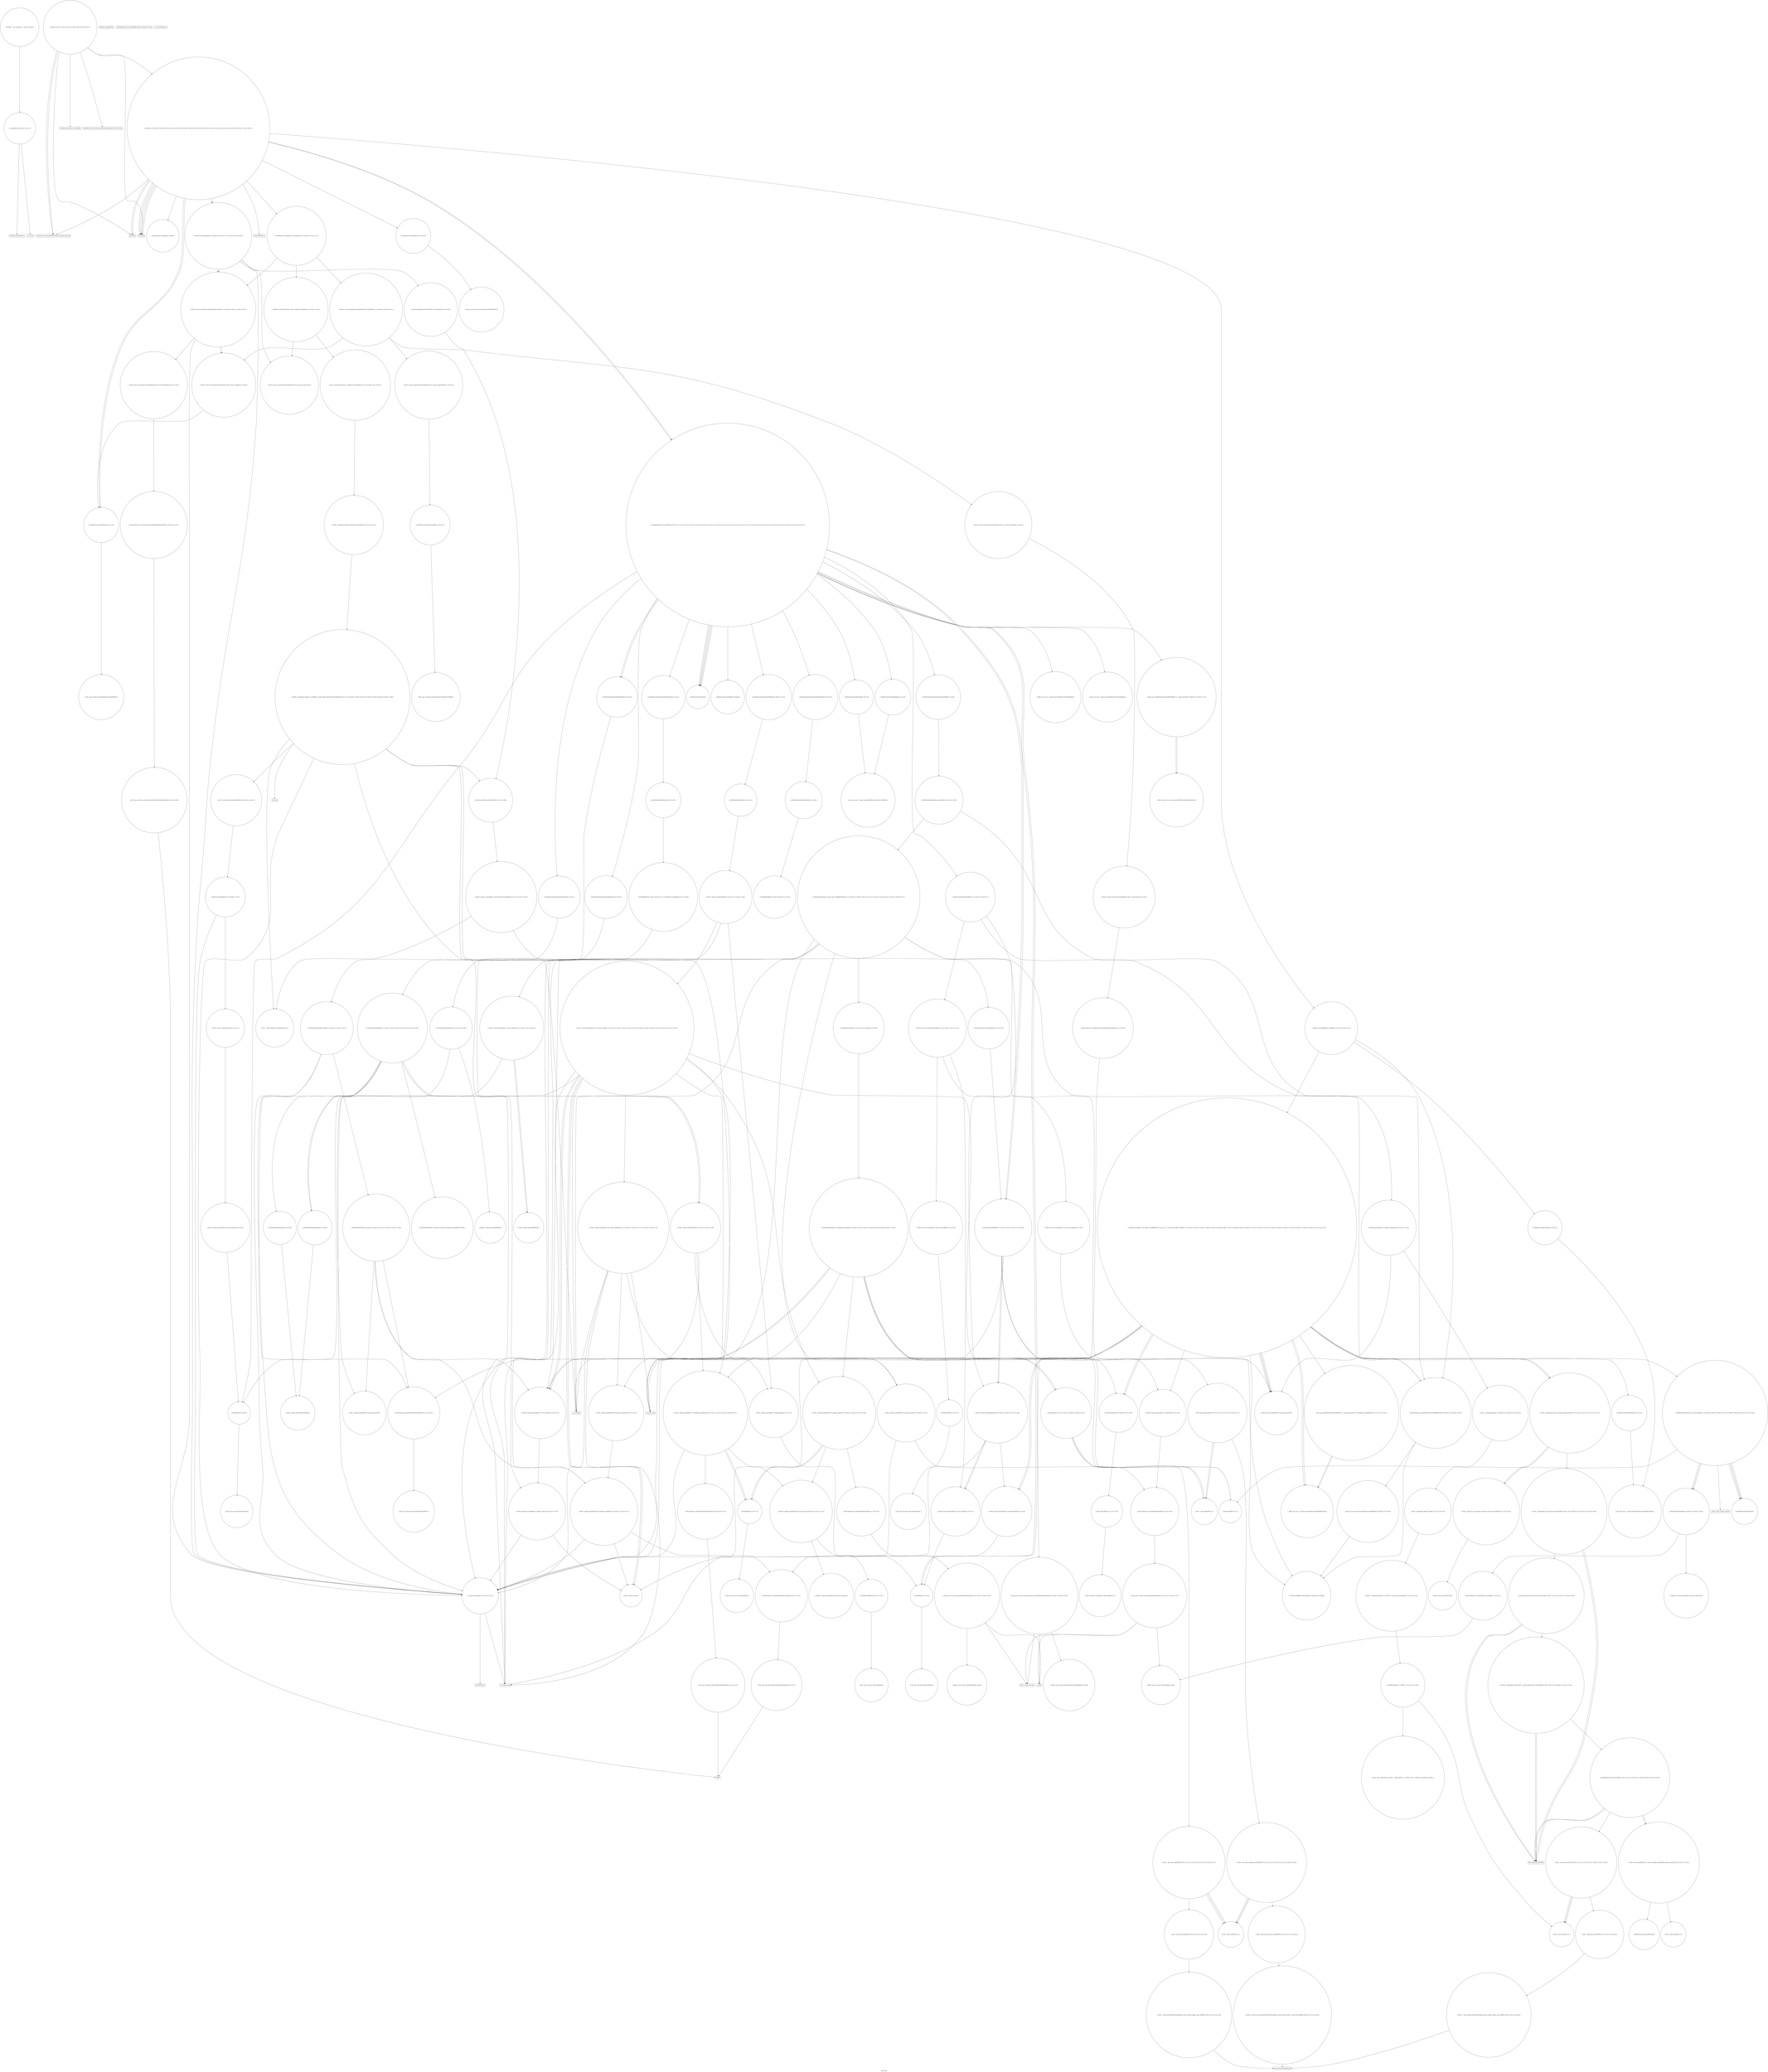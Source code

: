 digraph "Call Graph" {
	label="Call Graph";

	Node0x55e1b6c169b0 [shape=record,shape=circle,label="{__cxx_global_var_init|{<s0>1|<s1>2}}"];
	Node0x55e1b6c169b0:s0 -> Node0x55e1b6c16a30[color=black];
	Node0x55e1b6c169b0:s1 -> Node0x55e1b6c16b30[color=black];
	Node0x55e1b6c1e3f0 [shape=record,shape=circle,label="{_ZNKSt12_Vector_baseIiSaIiEE19_M_get_Tp_allocatorEv}"];
	Node0x55e1b6c18230 [shape=record,shape=circle,label="{_ZNSt11_Deque_baseIiSaIiEE17_M_initialize_mapEm|{<s0>153|<s1>154|<s2>155|<s3>156|<s4>157|<s5>158|<s6>159|<s7>160|<s8>161|<s9>162|<s10>163|<s11>164}}"];
	Node0x55e1b6c18230:s0 -> Node0x55e1b6c194d0[color=black];
	Node0x55e1b6c18230:s1 -> Node0x55e1b6c18330[color=black];
	Node0x55e1b6c18230:s2 -> Node0x55e1b6c183b0[color=black];
	Node0x55e1b6c18230:s3 -> Node0x55e1b6c18430[color=black];
	Node0x55e1b6c18230:s4 -> Node0x55e1b6c180b0[color=black];
	Node0x55e1b6c18230:s5 -> Node0x55e1b6c192d0[color=black];
	Node0x55e1b6c18230:s6 -> Node0x55e1b6c184b0[color=black];
	Node0x55e1b6c18230:s7 -> Node0x55e1b6c18530[color=black];
	Node0x55e1b6c18230:s8 -> Node0x55e1b6c185b0[color=black];
	Node0x55e1b6c18230:s9 -> Node0x55e1b6c185b0[color=black];
	Node0x55e1b6c18230:s10 -> Node0x55e1b6c194d0[color=black];
	Node0x55e1b6c18230:s11 -> Node0x55e1b6c18030[color=black];
	Node0x55e1b6c170b0 [shape=record,shape=circle,label="{_ZN9__gnu_cxxneIPKiSt6vectorIiSaIiEEEEbRKNS_17__normal_iteratorIT_T0_EESB_|{<s0>36|<s1>37}}"];
	Node0x55e1b6c170b0:s0 -> Node0x55e1b6c1a850[color=black];
	Node0x55e1b6c170b0:s1 -> Node0x55e1b6c1a850[color=black];
	Node0x55e1b6c1aad0 [shape=record,shape=circle,label="{_ZNSt13move_iteratorIPiEC2ES0_}"];
	Node0x55e1b6c18930 [shape=record,shape=circle,label="{_ZNSt16allocator_traitsISaIiEE9constructIiJRKiEEEvRS0_PT_DpOT0_|{<s0>186|<s1>187}}"];
	Node0x55e1b6c18930:s0 -> Node0x55e1b6c18ab0[color=black];
	Node0x55e1b6c18930:s1 -> Node0x55e1b6c18a30[color=black];
	Node0x55e1b6c177b0 [shape=record,shape=circle,label="{_ZNSaISt6vectorIiSaIiEEED2Ev|{<s0>72}}"];
	Node0x55e1b6c177b0:s0 -> Node0x55e1b6c1cf70[color=black];
	Node0x55e1b6c19030 [shape=record,shape=circle,label="{_ZSt23__copy_move_backward_a2ILb0EPPiS1_ET1_T0_S3_S2_|{<s0>220|<s1>221|<s2>222|<s3>223}}"];
	Node0x55e1b6c19030:s0 -> Node0x55e1b6c18eb0[color=black];
	Node0x55e1b6c19030:s1 -> Node0x55e1b6c18eb0[color=black];
	Node0x55e1b6c19030:s2 -> Node0x55e1b6c18eb0[color=black];
	Node0x55e1b6c19030:s3 -> Node0x55e1b6c190b0[color=black];
	Node0x55e1b6c17eb0 [shape=record,shape=circle,label="{_ZNSt5dequeIiSaIiEE3endEv|{<s0>96}}"];
	Node0x55e1b6c17eb0:s0 -> Node0x55e1b6c191d0[color=black];
	Node0x55e1b6c1cf70 [shape=record,shape=circle,label="{_ZN9__gnu_cxx13new_allocatorISt6vectorIiSaIiEEED2Ev}"];
	Node0x55e1b6c195d0 [shape=record,shape=Mrecord,label="{_ZdlPv}"];
	Node0x55e1b6c1d670 [shape=record,shape=circle,label="{_ZNSt12_Vector_baseISt6vectorIiSaIiEESaIS2_EE19_M_get_Tp_allocatorEv}"];
	Node0x55e1b6c19cd0 [shape=record,shape=circle,label="{_ZNSt12_Vector_baseIiSaIiEE12_Vector_implC2ERKS0_|{<s0>129}}"];
	Node0x55e1b6c19cd0:s0 -> Node0x55e1b6c19e50[color=black];
	Node0x55e1b6c1dd70 [shape=record,shape=circle,label="{_ZN9__gnu_cxx13new_allocatorISt6vectorIiSaIiEEE10deallocateEPS3_m|{<s0>278}}"];
	Node0x55e1b6c1dd70:s0 -> Node0x55e1b6c195d0[color=black];
	Node0x55e1b6c1a3d0 [shape=record,shape=circle,label="{_ZNSt27__uninitialized_default_n_1ILb1EE18__uninit_default_nIPimEET_S3_T0_|{<s0>140}}"];
	Node0x55e1b6c1a3d0:s0 -> Node0x55e1b6c1a450[color=black];
	Node0x55e1b6c16a30 [shape=record,shape=Mrecord,label="{_ZNSt8ios_base4InitC1Ev}"];
	Node0x55e1b6c1e470 [shape=record,shape=circle,label="{_ZN9__gnu_cxx17__normal_iteratorIPiSt6vectorIiSaIiEEEC2ERKS1_}"];
	Node0x55e1b6c182b0 [shape=record,shape=circle,label="{_ZNSt15_Deque_iteratorIiRiPiEC2Ev}"];
	Node0x55e1b6c17130 [shape=record,shape=circle,label="{_ZNK9__gnu_cxx17__normal_iteratorIPKiSt6vectorIiSaIiEEEdeEv}"];
	Node0x55e1b6c1ab50 [shape=record,shape=circle,label="{_GLOBAL__sub_I_jsannemo_1_1.cpp|{<s0>345}}"];
	Node0x55e1b6c1ab50:s0 -> Node0x55e1b6c169b0[color=black];
	Node0x55e1b6c189b0 [shape=record,shape=circle,label="{_ZNSt5dequeIiSaIiEE16_M_push_back_auxIJRKiEEEvDpOT_|{<s0>188|<s1>189|<s2>190|<s3>191|<s4>192|<s5>193|<s6>194|<s7>195|<s8>196|<s9>197}}"];
	Node0x55e1b6c189b0:s0 -> Node0x55e1b6c18b30[color=black];
	Node0x55e1b6c189b0:s1 -> Node0x55e1b6c187b0[color=black];
	Node0x55e1b6c189b0:s2 -> Node0x55e1b6c18ab0[color=black];
	Node0x55e1b6c189b0:s3 -> Node0x55e1b6c18930[color=black];
	Node0x55e1b6c189b0:s4 -> Node0x55e1b6c185b0[color=black];
	Node0x55e1b6c189b0:s5 -> Node0x55e1b6c180b0[color=black];
	Node0x55e1b6c189b0:s6 -> Node0x55e1b6c193d0[color=black];
	Node0x55e1b6c189b0:s7 -> Node0x55e1b6c184b0[color=black];
	Node0x55e1b6c189b0:s8 -> Node0x55e1b6c18530[color=black];
	Node0x55e1b6c189b0:s9 -> Node0x55e1b6c18030[color=black];
	Node0x55e1b6c17830 [shape=record,shape=circle,label="{_ZNSt6vectorIS_IiSaIiEESaIS1_EEixEm}"];
	Node0x55e1b6c190b0 [shape=record,shape=circle,label="{_ZSt22__copy_move_backward_aILb0EPPiS1_ET1_T0_S3_S2_|{<s0>224}}"];
	Node0x55e1b6c190b0:s0 -> Node0x55e1b6c19130[color=black];
	Node0x55e1b6c17f30 [shape=record,shape=circle,label="{_ZNSt11_Deque_baseIiSaIiEE19_M_get_Tp_allocatorEv}"];
	Node0x55e1b6c1cff0 [shape=record,shape=circle,label="{_ZNSt12_Vector_baseISt6vectorIiSaIiEESaIS2_EEC2EmRKS3_|{<s0>239|<s1>240|<s2>241}}"];
	Node0x55e1b6c1cff0:s0 -> Node0x55e1b6c1d170[color=black];
	Node0x55e1b6c1cff0:s1 -> Node0x55e1b6c1d1f0[color=black];
	Node0x55e1b6c1cff0:s2 -> Node0x55e1b6c1d270[color=black];
	Node0x55e1b6c19650 [shape=record,shape=circle,label="{_ZNKSt11_Deque_baseIiSaIiEE20_M_get_map_allocatorEv|{<s0>114|<s1>115}}"];
	Node0x55e1b6c19650:s0 -> Node0x55e1b6c197d0[color=black];
	Node0x55e1b6c19650:s1 -> Node0x55e1b6c19850[color=black];
	Node0x55e1b6c1d6f0 [shape=record,shape=circle,label="{_ZSt25__uninitialized_default_nIPSt6vectorIiSaIiEEmET_S4_T0_|{<s0>258}}"];
	Node0x55e1b6c1d6f0:s0 -> Node0x55e1b6c1d770[color=black];
	Node0x55e1b6c19d50 [shape=record,shape=circle,label="{_ZNSt12_Vector_baseIiSaIiEE17_M_create_storageEm|{<s0>130}}"];
	Node0x55e1b6c19d50:s0 -> Node0x55e1b6c19f50[color=black];
	Node0x55e1b6c1ddf0 [shape=record,shape=circle,label="{_ZSt8_DestroyIPSt6vectorIiSaIiEES2_EvT_S4_RSaIT0_E|{<s0>279}}"];
	Node0x55e1b6c1ddf0:s0 -> Node0x55e1b6c1d8f0[color=black];
	Node0x55e1b6c1a450 [shape=record,shape=circle,label="{_ZSt6fill_nIPimiET_S1_T0_RKT1_|{<s0>141|<s1>142}}"];
	Node0x55e1b6c1a450:s0 -> Node0x55e1b6c1a550[color=black];
	Node0x55e1b6c1a450:s1 -> Node0x55e1b6c1a4d0[color=black];
	Node0x55e1b6c16ab0 [shape=record,shape=Mrecord,label="{_ZNSt8ios_base4InitD1Ev}"];
	Node0x55e1b6c1e4f0 [shape=record,shape=circle,label="{_ZSt22__uninitialized_copy_aISt13move_iteratorIPiES1_iET0_T_S4_S3_RSaIT1_E|{<s0>322|<s1>323|<s2>324}}"];
	Node0x55e1b6c1e4f0:s0 -> Node0x55e1b6c1e670[color=black];
	Node0x55e1b6c1e4f0:s1 -> Node0x55e1b6c1e670[color=black];
	Node0x55e1b6c1e4f0:s2 -> Node0x55e1b6c1e5f0[color=black];
	Node0x55e1b6c18330 [shape=record,shape=circle,label="{_ZSt3maxImERKT_S2_S2_}"];
	Node0x55e1b6c171b0 [shape=record,shape=circle,label="{_ZNSt5queueIiSt5dequeIiSaIiEEE4pushERKi|{<s0>38}}"];
	Node0x55e1b6c171b0:s0 -> Node0x55e1b6c188b0[color=black];
	Node0x55e1b6c18a30 [shape=record,shape=circle,label="{_ZN9__gnu_cxx13new_allocatorIiE9constructIiJRKiEEEvPT_DpOT0_|{<s0>198}}"];
	Node0x55e1b6c18a30:s0 -> Node0x55e1b6c18ab0[color=black];
	Node0x55e1b6c178b0 [shape=record,shape=circle,label="{_ZNSt6vectorIiSaIiEE9push_backERKi|{<s0>73|<s1>74|<s2>75}}"];
	Node0x55e1b6c178b0:s0 -> Node0x55e1b6c18930[color=black];
	Node0x55e1b6c178b0:s1 -> Node0x55e1b6c1def0[color=black];
	Node0x55e1b6c178b0:s2 -> Node0x55e1b6c1de70[color=black];
	Node0x55e1b6c19130 [shape=record,shape=circle,label="{_ZNSt20__copy_move_backwardILb0ELb1ESt26random_access_iterator_tagE13__copy_move_bIPiEEPT_PKS4_S7_S5_|{<s0>225}}"];
	Node0x55e1b6c19130:s0 -> Node0x55e1b6c18fb0[color=black];
	Node0x55e1b6c17fb0 [shape=record,shape=circle,label="{_ZNSt11_Deque_baseIiSaIiEED2Ev|{<s0>97|<s1>98|<s2>99}}"];
	Node0x55e1b6c17fb0:s0 -> Node0x55e1b6c19250[color=black];
	Node0x55e1b6c17fb0:s1 -> Node0x55e1b6c192d0[color=black];
	Node0x55e1b6c17fb0:s2 -> Node0x55e1b6c19350[color=black];
	Node0x55e1b6c1d070 [shape=record,shape=circle,label="{_ZNSt6vectorIS_IiSaIiEESaIS1_EE21_M_default_initializeEm|{<s0>242|<s1>243}}"];
	Node0x55e1b6c1d070:s0 -> Node0x55e1b6c1d670[color=black];
	Node0x55e1b6c1d070:s1 -> Node0x55e1b6c1d5f0[color=black];
	Node0x55e1b6c196d0 [shape=record,shape=circle,label="{_ZNSt16allocator_traitsISaIPiEE10deallocateERS1_PS0_m|{<s0>116}}"];
	Node0x55e1b6c196d0:s0 -> Node0x55e1b6c19950[color=black];
	Node0x55e1b6c1d770 [shape=record,shape=circle,label="{_ZNSt27__uninitialized_default_n_1ILb0EE18__uninit_default_nIPSt6vectorIiSaIiEEmEET_S6_T0_|{<s0>259|<s1>260|<s2>261|<s3>262|<s4>263|<s5>264|<s6>265|<s7>266}}"];
	Node0x55e1b6c1d770:s0 -> Node0x55e1b6c1d870[color=black];
	Node0x55e1b6c1d770:s1 -> Node0x55e1b6c1d7f0[color=black];
	Node0x55e1b6c1d770:s2 -> Node0x55e1b6c180b0[color=black];
	Node0x55e1b6c1d770:s3 -> Node0x55e1b6c1d8f0[color=black];
	Node0x55e1b6c1d770:s4 -> Node0x55e1b6c184b0[color=black];
	Node0x55e1b6c1d770:s5 -> Node0x55e1b6c18530[color=black];
	Node0x55e1b6c1d770:s6 -> Node0x55e1b6c1d970[color=black];
	Node0x55e1b6c1d770:s7 -> Node0x55e1b6c18030[color=black];
	Node0x55e1b6c19dd0 [shape=record,shape=circle,label="{_ZNSt12_Vector_baseIiSaIiEE12_Vector_implD2Ev|{<s0>131}}"];
	Node0x55e1b6c19dd0:s0 -> Node0x55e1b6c16db0[color=black];
	Node0x55e1b6c1de70 [shape=record,shape=circle,label="{_ZNSt6vectorIiSaIiEE17_M_realloc_insertIJRKiEEEvN9__gnu_cxx17__normal_iteratorIPiS1_EEDpOT_|{<s0>280|<s1>281|<s2>282|<s3>283|<s4>284|<s5>285|<s6>286|<s7>287|<s8>288|<s9>289|<s10>290|<s11>291|<s12>292|<s13>293|<s14>294|<s15>295|<s16>296|<s17>297|<s18>298|<s19>299|<s20>300|<s21>301|<s22>302}}"];
	Node0x55e1b6c1de70:s0 -> Node0x55e1b6c1df70[color=black];
	Node0x55e1b6c1de70:s1 -> Node0x55e1b6c1e070[color=black];
	Node0x55e1b6c1de70:s2 -> Node0x55e1b6c1dff0[color=black];
	Node0x55e1b6c1de70:s3 -> Node0x55e1b6c19f50[color=black];
	Node0x55e1b6c1de70:s4 -> Node0x55e1b6c18ab0[color=black];
	Node0x55e1b6c1de70:s5 -> Node0x55e1b6c18930[color=black];
	Node0x55e1b6c1de70:s6 -> Node0x55e1b6c1e170[color=black];
	Node0x55e1b6c1de70:s7 -> Node0x55e1b6c1a2d0[color=black];
	Node0x55e1b6c1de70:s8 -> Node0x55e1b6c1e0f0[color=black];
	Node0x55e1b6c1de70:s9 -> Node0x55e1b6c1e170[color=black];
	Node0x55e1b6c1de70:s10 -> Node0x55e1b6c1a2d0[color=black];
	Node0x55e1b6c1de70:s11 -> Node0x55e1b6c1e0f0[color=black];
	Node0x55e1b6c1de70:s12 -> Node0x55e1b6c180b0[color=black];
	Node0x55e1b6c1de70:s13 -> Node0x55e1b6c1cc70[color=black];
	Node0x55e1b6c1de70:s14 -> Node0x55e1b6c18530[color=black];
	Node0x55e1b6c1de70:s15 -> Node0x55e1b6c1a2d0[color=black];
	Node0x55e1b6c1de70:s16 -> Node0x55e1b6c1a650[color=black];
	Node0x55e1b6c1de70:s17 -> Node0x55e1b6c1a5d0[color=black];
	Node0x55e1b6c1de70:s18 -> Node0x55e1b6c184b0[color=black];
	Node0x55e1b6c1de70:s19 -> Node0x55e1b6c1a2d0[color=black];
	Node0x55e1b6c1de70:s20 -> Node0x55e1b6c1a650[color=black];
	Node0x55e1b6c1de70:s21 -> Node0x55e1b6c1a5d0[color=black];
	Node0x55e1b6c1de70:s22 -> Node0x55e1b6c18030[color=black];
	Node0x55e1b6c1a4d0 [shape=record,shape=circle,label="{_ZSt10__fill_n_aIPimiEN9__gnu_cxx11__enable_ifIXsr11__is_scalarIT1_EE7__valueET_E6__typeES4_T0_RKS3_}"];
	Node0x55e1b6c16b30 [shape=record,shape=Mrecord,label="{__cxa_atexit}"];
	Node0x55e1b6c1e570 [shape=record,shape=circle,label="{_ZSt32__make_move_if_noexcept_iteratorIiSt13move_iteratorIPiEET0_PT_|{<s0>325}}"];
	Node0x55e1b6c1e570:s0 -> Node0x55e1b6c1aad0[color=black];
	Node0x55e1b6c183b0 [shape=record,shape=circle,label="{_ZNSt11_Deque_baseIiSaIiEE15_M_allocate_mapEm|{<s0>165|<s1>166|<s2>167|<s3>168}}"];
	Node0x55e1b6c183b0:s0 -> Node0x55e1b6c19650[color=black];
	Node0x55e1b6c183b0:s1 -> Node0x55e1b6c18630[color=black];
	Node0x55e1b6c183b0:s2 -> Node0x55e1b6c19750[color=black];
	Node0x55e1b6c183b0:s3 -> Node0x55e1b6c19750[color=black];
	Node0x55e1b6c17230 [shape=record,shape=circle,label="{_ZN9__gnu_cxx17__normal_iteratorIPKiSt6vectorIiSaIiEEEppEv}"];
	Node0x55e1b6c18ab0 [shape=record,shape=circle,label="{_ZSt7forwardIRKiEOT_RNSt16remove_referenceIS2_E4typeE}"];
	Node0x55e1b6c17930 [shape=record,shape=Mrecord,label="{_ZStlsISt11char_traitsIcEERSt13basic_ostreamIcT_ES5_PKc}"];
	Node0x55e1b6c1c9f0 [shape=record,shape=circle,label="{_ZNKSt5dequeIiSaIiEE5emptyEv|{<s0>226}}"];
	Node0x55e1b6c1c9f0:s0 -> Node0x55e1b6c1ca70[color=black];
	Node0x55e1b6c18030 [shape=record,shape=circle,label="{__clang_call_terminate|{<s0>100|<s1>101}}"];
	Node0x55e1b6c18030:s0 -> Node0x55e1b6c180b0[color=black];
	Node0x55e1b6c18030:s1 -> Node0x55e1b6c18130[color=black];
	Node0x55e1b6c1d0f0 [shape=record,shape=circle,label="{_ZNSt12_Vector_baseISt6vectorIiSaIiEESaIS2_EED2Ev|{<s0>244|<s1>245|<s2>246|<s3>247}}"];
	Node0x55e1b6c1d0f0:s0 -> Node0x55e1b6c1dc70[color=black];
	Node0x55e1b6c1d0f0:s1 -> Node0x55e1b6c1d270[color=black];
	Node0x55e1b6c1d0f0:s2 -> Node0x55e1b6c1d270[color=black];
	Node0x55e1b6c1d0f0:s3 -> Node0x55e1b6c18030[color=black];
	Node0x55e1b6c19750 [shape=record,shape=circle,label="{_ZNSaIPiED2Ev|{<s0>117}}"];
	Node0x55e1b6c19750:s0 -> Node0x55e1b6c199d0[color=black];
	Node0x55e1b6c1d7f0 [shape=record,shape=circle,label="{_ZSt10_ConstructISt6vectorIiSaIiEEJEEvPT_DpOT0_|{<s0>267}}"];
	Node0x55e1b6c1d7f0:s0 -> Node0x55e1b6c1d9f0[color=black];
	Node0x55e1b6c19e50 [shape=record,shape=circle,label="{_ZNSaIiEC2ERKS_|{<s0>132}}"];
	Node0x55e1b6c19e50:s0 -> Node0x55e1b6c19ed0[color=black];
	Node0x55e1b6c1def0 [shape=record,shape=circle,label="{_ZNSt6vectorIiSaIiEE3endEv|{<s0>303}}"];
	Node0x55e1b6c1def0:s0 -> Node0x55e1b6c1e470[color=black];
	Node0x55e1b6c1a550 [shape=record,shape=circle,label="{_ZSt12__niter_baseIPiET_S1_}"];
	Node0x55e1b6c16bb0 [shape=record,shape=circle,label="{_Z3soliiiRKSt6vectorIS_IiSaIiEESaIS1_EE|{<s0>3|<s1>4|<s2>5|<s3>6|<s4>7|<s5>8|<s6>9|<s7>10|<s8>11|<s9>12|<s10>13|<s11>14|<s12>15|<s13>16|<s14>17|<s15>18|<s16>19|<s17>20|<s18>21|<s19>22|<s20>23|<s21>24|<s22>25|<s23>26|<s24>27}}"];
	Node0x55e1b6c16bb0:s0 -> Node0x55e1b6c16c30[color=black];
	Node0x55e1b6c16bb0:s1 -> Node0x55e1b6c16cb0[color=black];
	Node0x55e1b6c16bb0:s2 -> Node0x55e1b6c16db0[color=black];
	Node0x55e1b6c16bb0:s3 -> Node0x55e1b6c16e30[color=black];
	Node0x55e1b6c16bb0:s4 -> Node0x55e1b6c16db0[color=black];
	Node0x55e1b6c16bb0:s5 -> Node0x55e1b6c16eb0[color=black];
	Node0x55e1b6c16bb0:s6 -> Node0x55e1b6c16f30[color=black];
	Node0x55e1b6c16bb0:s7 -> Node0x55e1b6c16fb0[color=black];
	Node0x55e1b6c16bb0:s8 -> Node0x55e1b6c17030[color=black];
	Node0x55e1b6c16bb0:s9 -> Node0x55e1b6c170b0[color=black];
	Node0x55e1b6c16bb0:s10 -> Node0x55e1b6c17130[color=black];
	Node0x55e1b6c16bb0:s11 -> Node0x55e1b6c16e30[color=black];
	Node0x55e1b6c16bb0:s12 -> Node0x55e1b6c16e30[color=black];
	Node0x55e1b6c16bb0:s13 -> Node0x55e1b6c171b0[color=black];
	Node0x55e1b6c16bb0:s14 -> Node0x55e1b6c174b0[color=black];
	Node0x55e1b6c16bb0:s15 -> Node0x55e1b6c17230[color=black];
	Node0x55e1b6c16bb0:s16 -> Node0x55e1b6c172b0[color=black];
	Node0x55e1b6c16bb0:s17 -> Node0x55e1b6c17330[color=black];
	Node0x55e1b6c16bb0:s18 -> Node0x55e1b6c173b0[color=black];
	Node0x55e1b6c16bb0:s19 -> Node0x55e1b6c16e30[color=black];
	Node0x55e1b6c16bb0:s20 -> Node0x55e1b6c16e30[color=black];
	Node0x55e1b6c16bb0:s21 -> Node0x55e1b6c17430[color=black];
	Node0x55e1b6c16bb0:s22 -> Node0x55e1b6c174b0[color=black];
	Node0x55e1b6c16bb0:s23 -> Node0x55e1b6c17530[color=black];
	Node0x55e1b6c16bb0:s24 -> Node0x55e1b6c17530[color=black];
	Node0x55e1b6c1e5f0 [shape=record,shape=circle,label="{_ZSt18uninitialized_copyISt13move_iteratorIPiES1_ET0_T_S4_S3_|{<s0>326|<s1>327|<s2>328}}"];
	Node0x55e1b6c1e5f0:s0 -> Node0x55e1b6c1e670[color=black];
	Node0x55e1b6c1e5f0:s1 -> Node0x55e1b6c1e670[color=black];
	Node0x55e1b6c1e5f0:s2 -> Node0x55e1b6c1e6f0[color=black];
	Node0x55e1b6c18430 [shape=record,shape=circle,label="{_ZNSt11_Deque_baseIiSaIiEE15_M_create_nodesEPPiS3_|{<s0>169|<s1>170|<s2>171|<s3>172|<s4>173|<s5>174}}"];
	Node0x55e1b6c18430:s0 -> Node0x55e1b6c187b0[color=black];
	Node0x55e1b6c18430:s1 -> Node0x55e1b6c180b0[color=black];
	Node0x55e1b6c18430:s2 -> Node0x55e1b6c19250[color=black];
	Node0x55e1b6c18430:s3 -> Node0x55e1b6c184b0[color=black];
	Node0x55e1b6c18430:s4 -> Node0x55e1b6c18530[color=black];
	Node0x55e1b6c18430:s5 -> Node0x55e1b6c18030[color=black];
	Node0x55e1b6c172b0 [shape=record,shape=circle,label="{_ZNKSt5queueIiSt5dequeIiSaIiEEE5emptyEv|{<s0>39}}"];
	Node0x55e1b6c172b0:s0 -> Node0x55e1b6c1c9f0[color=black];
	Node0x55e1b6c18b30 [shape=record,shape=circle,label="{_ZNSt5dequeIiSaIiEE22_M_reserve_map_at_backEm|{<s0>199}}"];
	Node0x55e1b6c18b30:s0 -> Node0x55e1b6c18bb0[color=black];
	Node0x55e1b6c179b0 [shape=record,shape=Mrecord,label="{_ZNSolsEi}"];
	Node0x55e1b6c1ca70 [shape=record,shape=circle,label="{_ZSteqIiRiPiEbRKSt15_Deque_iteratorIT_T0_T1_ES8_}"];
	Node0x55e1b6c180b0 [shape=record,shape=Mrecord,label="{__cxa_begin_catch}"];
	Node0x55e1b6c1d170 [shape=record,shape=circle,label="{_ZNSt12_Vector_baseISt6vectorIiSaIiEESaIS2_EE12_Vector_implC2ERKS3_|{<s0>248}}"];
	Node0x55e1b6c1d170:s0 -> Node0x55e1b6c1d2f0[color=black];
	Node0x55e1b6c197d0 [shape=record,shape=circle,label="{_ZNKSt11_Deque_baseIiSaIiEE19_M_get_Tp_allocatorEv}"];
	Node0x55e1b6c1d870 [shape=record,shape=circle,label="{_ZSt11__addressofISt6vectorIiSaIiEEEPT_RS3_}"];
	Node0x55e1b6c19ed0 [shape=record,shape=circle,label="{_ZN9__gnu_cxx13new_allocatorIiEC2ERKS1_}"];
	Node0x55e1b6c1df70 [shape=record,shape=circle,label="{_ZNKSt6vectorIiSaIiEE12_M_check_lenEmPKc|{<s0>304|<s1>305|<s2>306|<s3>307|<s4>308|<s5>309|<s6>310|<s7>311|<s8>312}}"];
	Node0x55e1b6c1df70:s0 -> Node0x55e1b6c1e1f0[color=black];
	Node0x55e1b6c1df70:s1 -> Node0x55e1b6c1e270[color=black];
	Node0x55e1b6c1df70:s2 -> Node0x55e1b6c1e2f0[color=black];
	Node0x55e1b6c1df70:s3 -> Node0x55e1b6c1e270[color=black];
	Node0x55e1b6c1df70:s4 -> Node0x55e1b6c1e270[color=black];
	Node0x55e1b6c1df70:s5 -> Node0x55e1b6c18330[color=black];
	Node0x55e1b6c1df70:s6 -> Node0x55e1b6c1e270[color=black];
	Node0x55e1b6c1df70:s7 -> Node0x55e1b6c1e1f0[color=black];
	Node0x55e1b6c1df70:s8 -> Node0x55e1b6c1e1f0[color=black];
	Node0x55e1b6c1a5d0 [shape=record,shape=circle,label="{_ZNSt12_Vector_baseIiSaIiEE13_M_deallocateEPim|{<s0>143}}"];
	Node0x55e1b6c1a5d0:s0 -> Node0x55e1b6c19450[color=black];
	Node0x55e1b6c16c30 [shape=record,shape=circle,label="{_ZNSaIiEC2Ev|{<s0>28}}"];
	Node0x55e1b6c16c30:s0 -> Node0x55e1b6c19ad0[color=black];
	Node0x55e1b6c1e670 [shape=record,shape=Mrecord,label="{llvm.memcpy.p0i8.p0i8.i64}"];
	Node0x55e1b6c184b0 [shape=record,shape=Mrecord,label="{__cxa_rethrow}"];
	Node0x55e1b6c17330 [shape=record,shape=circle,label="{_ZNSt5queueIiSt5dequeIiSaIiEEE5frontEv|{<s0>40}}"];
	Node0x55e1b6c17330:s0 -> Node0x55e1b6c1caf0[color=black];
	Node0x55e1b6c18bb0 [shape=record,shape=circle,label="{_ZNSt5dequeIiSaIiEE17_M_reallocate_mapEmb|{<s0>200|<s1>201|<s2>202|<s3>203|<s4>204|<s5>205|<s6>206|<s7>207}}"];
	Node0x55e1b6c18bb0:s0 -> Node0x55e1b6c18c30[color=black];
	Node0x55e1b6c18bb0:s1 -> Node0x55e1b6c18cb0[color=black];
	Node0x55e1b6c18bb0:s2 -> Node0x55e1b6c18330[color=black];
	Node0x55e1b6c18bb0:s3 -> Node0x55e1b6c183b0[color=black];
	Node0x55e1b6c18bb0:s4 -> Node0x55e1b6c18c30[color=black];
	Node0x55e1b6c18bb0:s5 -> Node0x55e1b6c192d0[color=black];
	Node0x55e1b6c18bb0:s6 -> Node0x55e1b6c185b0[color=black];
	Node0x55e1b6c18bb0:s7 -> Node0x55e1b6c185b0[color=black];
	Node0x55e1b6c17a30 [shape=record,shape=Mrecord,label="{_ZNSolsEPFRSoS_E}"];
	Node0x55e1b6c1caf0 [shape=record,shape=circle,label="{_ZNSt5dequeIiSaIiEE5frontEv|{<s0>227|<s1>228}}"];
	Node0x55e1b6c1caf0:s0 -> Node0x55e1b6c17e30[color=black];
	Node0x55e1b6c1caf0:s1 -> Node0x55e1b6c1cb70[color=black];
	Node0x55e1b6c18130 [shape=record,shape=Mrecord,label="{_ZSt9terminatev}"];
	Node0x55e1b6c1d1f0 [shape=record,shape=circle,label="{_ZNSt12_Vector_baseISt6vectorIiSaIiEESaIS2_EE17_M_create_storageEm|{<s0>249}}"];
	Node0x55e1b6c1d1f0:s0 -> Node0x55e1b6c1d3f0[color=black];
	Node0x55e1b6c19850 [shape=record,shape=circle,label="{_ZNSaIPiEC2IiEERKSaIT_E|{<s0>118}}"];
	Node0x55e1b6c19850:s0 -> Node0x55e1b6c198d0[color=black];
	Node0x55e1b6c1d8f0 [shape=record,shape=circle,label="{_ZSt8_DestroyIPSt6vectorIiSaIiEEEvT_S4_|{<s0>268}}"];
	Node0x55e1b6c1d8f0:s0 -> Node0x55e1b6c1db70[color=black];
	Node0x55e1b6c19f50 [shape=record,shape=circle,label="{_ZNSt12_Vector_baseIiSaIiEE11_M_allocateEm|{<s0>133}}"];
	Node0x55e1b6c19f50:s0 -> Node0x55e1b6c19fd0[color=black];
	Node0x55e1b6c1dff0 [shape=record,shape=circle,label="{_ZN9__gnu_cxxmiIPiSt6vectorIiSaIiEEEENS_17__normal_iteratorIT_T0_E15difference_typeERKS8_SB_|{<s0>313|<s1>314}}"];
	Node0x55e1b6c1dff0:s0 -> Node0x55e1b6c1e170[color=black];
	Node0x55e1b6c1dff0:s1 -> Node0x55e1b6c1e170[color=black];
	Node0x55e1b6c1a650 [shape=record,shape=circle,label="{_ZSt8_DestroyIPiiEvT_S1_RSaIT0_E|{<s0>144}}"];
	Node0x55e1b6c1a650:s0 -> Node0x55e1b6c1a6d0[color=black];
	Node0x55e1b6c16cb0 [shape=record,shape=circle,label="{_ZNSt6vectorIiSaIiEEC2EmRKS0_|{<s0>29|<s1>30|<s2>31}}"];
	Node0x55e1b6c16cb0:s0 -> Node0x55e1b6c19b50[color=black];
	Node0x55e1b6c16cb0:s1 -> Node0x55e1b6c19bd0[color=black];
	Node0x55e1b6c16cb0:s2 -> Node0x55e1b6c19c50[color=black];
	Node0x55e1b6c1e6f0 [shape=record,shape=circle,label="{_ZNSt20__uninitialized_copyILb1EE13__uninit_copyISt13move_iteratorIPiES3_EET0_T_S6_S5_|{<s0>329|<s1>330|<s2>331}}"];
	Node0x55e1b6c1e6f0:s0 -> Node0x55e1b6c1e670[color=black];
	Node0x55e1b6c1e6f0:s1 -> Node0x55e1b6c1e670[color=black];
	Node0x55e1b6c1e6f0:s2 -> Node0x55e1b6c1e770[color=black];
	Node0x55e1b6c18530 [shape=record,shape=Mrecord,label="{__cxa_end_catch}"];
	Node0x55e1b6c173b0 [shape=record,shape=circle,label="{_ZNSt5queueIiSt5dequeIiSaIiEEE3popEv|{<s0>41}}"];
	Node0x55e1b6c173b0:s0 -> Node0x55e1b6c1cbf0[color=black];
	Node0x55e1b6c18c30 [shape=record,shape=circle,label="{_ZSt4copyIPPiS1_ET0_T_S3_S2_|{<s0>208|<s1>209|<s2>210}}"];
	Node0x55e1b6c18c30:s0 -> Node0x55e1b6c18db0[color=black];
	Node0x55e1b6c18c30:s1 -> Node0x55e1b6c18db0[color=black];
	Node0x55e1b6c18c30:s2 -> Node0x55e1b6c18d30[color=black];
	Node0x55e1b6c17ab0 [shape=record,shape=Mrecord,label="{_ZSt4endlIcSt11char_traitsIcEERSt13basic_ostreamIT_T0_ES6_}"];
	Node0x55e1b6c1cb70 [shape=record,shape=circle,label="{_ZNKSt15_Deque_iteratorIiRiPiEdeEv}"];
	Node0x55e1b6c191d0 [shape=record,shape=circle,label="{_ZNSt15_Deque_iteratorIiRiPiEC2ERKS2_}"];
	Node0x55e1b6c1d270 [shape=record,shape=circle,label="{_ZNSt12_Vector_baseISt6vectorIiSaIiEESaIS2_EE12_Vector_implD2Ev|{<s0>250}}"];
	Node0x55e1b6c1d270:s0 -> Node0x55e1b6c177b0[color=black];
	Node0x55e1b6c198d0 [shape=record,shape=circle,label="{_ZN9__gnu_cxx13new_allocatorIPiEC2Ev}"];
	Node0x55e1b6c1d970 [shape=record,shape=Mrecord,label="{llvm.trap}"];
	Node0x55e1b6c19fd0 [shape=record,shape=circle,label="{_ZNSt16allocator_traitsISaIiEE8allocateERS0_m|{<s0>134}}"];
	Node0x55e1b6c19fd0:s0 -> Node0x55e1b6c1a050[color=black];
	Node0x55e1b6c1e070 [shape=record,shape=circle,label="{_ZNSt6vectorIiSaIiEE5beginEv|{<s0>315}}"];
	Node0x55e1b6c1e070:s0 -> Node0x55e1b6c1e470[color=black];
	Node0x55e1b6c1a6d0 [shape=record,shape=circle,label="{_ZSt8_DestroyIPiEvT_S1_|{<s0>145}}"];
	Node0x55e1b6c1a6d0:s0 -> Node0x55e1b6c1a750[color=black];
	Node0x55e1b6c16d30 [shape=record,shape=Mrecord,label="{__gxx_personality_v0}"];
	Node0x55e1b6c1e770 [shape=record,shape=circle,label="{_ZSt4copyISt13move_iteratorIPiES1_ET0_T_S4_S3_|{<s0>332|<s1>333|<s2>334|<s3>335|<s4>336}}"];
	Node0x55e1b6c1e770:s0 -> Node0x55e1b6c1e670[color=black];
	Node0x55e1b6c1e770:s1 -> Node0x55e1b6c1e870[color=black];
	Node0x55e1b6c1e770:s2 -> Node0x55e1b6c1e670[color=black];
	Node0x55e1b6c1e770:s3 -> Node0x55e1b6c1e870[color=black];
	Node0x55e1b6c1e770:s4 -> Node0x55e1b6c1e7f0[color=black];
	Node0x55e1b6c185b0 [shape=record,shape=circle,label="{_ZNSt15_Deque_iteratorIiRiPiE11_M_set_nodeEPS1_|{<s0>175}}"];
	Node0x55e1b6c185b0:s0 -> Node0x55e1b6c18830[color=black];
	Node0x55e1b6c17430 [shape=record,shape=circle,label="{_ZNKSt5queueIiSt5dequeIiSaIiEEE4sizeEv|{<s0>42}}"];
	Node0x55e1b6c17430:s0 -> Node0x55e1b6c1cdf0[color=black];
	Node0x55e1b6c18cb0 [shape=record,shape=circle,label="{_ZSt13copy_backwardIPPiS1_ET0_T_S3_S2_|{<s0>211|<s1>212|<s2>213}}"];
	Node0x55e1b6c18cb0:s0 -> Node0x55e1b6c18db0[color=black];
	Node0x55e1b6c18cb0:s1 -> Node0x55e1b6c18db0[color=black];
	Node0x55e1b6c18cb0:s2 -> Node0x55e1b6c19030[color=black];
	Node0x55e1b6c17b30 [shape=record,shape=circle,label="{_ZNSt6vectorIS_IiSaIiEESaIS1_EED2Ev|{<s0>76|<s1>77|<s2>78|<s3>79|<s4>80}}"];
	Node0x55e1b6c17b30:s0 -> Node0x55e1b6c1d670[color=black];
	Node0x55e1b6c17b30:s1 -> Node0x55e1b6c1ddf0[color=black];
	Node0x55e1b6c17b30:s2 -> Node0x55e1b6c1d0f0[color=black];
	Node0x55e1b6c17b30:s3 -> Node0x55e1b6c1d0f0[color=black];
	Node0x55e1b6c17b30:s4 -> Node0x55e1b6c18030[color=black];
	Node0x55e1b6c1cbf0 [shape=record,shape=circle,label="{_ZNSt5dequeIiSaIiEE9pop_frontEv|{<s0>229|<s1>230|<s2>231}}"];
	Node0x55e1b6c1cbf0:s0 -> Node0x55e1b6c1cc70[color=black];
	Node0x55e1b6c1cbf0:s1 -> Node0x55e1b6c1ccf0[color=black];
	Node0x55e1b6c1cbf0:s2 -> Node0x55e1b6c18030[color=black];
	Node0x55e1b6c19250 [shape=record,shape=circle,label="{_ZNSt11_Deque_baseIiSaIiEE16_M_destroy_nodesEPPiS3_|{<s0>102}}"];
	Node0x55e1b6c19250:s0 -> Node0x55e1b6c193d0[color=black];
	Node0x55e1b6c1d2f0 [shape=record,shape=circle,label="{_ZNSaISt6vectorIiSaIiEEEC2ERKS2_|{<s0>251}}"];
	Node0x55e1b6c1d2f0:s0 -> Node0x55e1b6c1d370[color=black];
	Node0x55e1b6c19950 [shape=record,shape=circle,label="{_ZN9__gnu_cxx13new_allocatorIPiE10deallocateEPS1_m|{<s0>119}}"];
	Node0x55e1b6c19950:s0 -> Node0x55e1b6c195d0[color=black];
	Node0x55e1b6c1d9f0 [shape=record,shape=circle,label="{_ZNSt6vectorIiSaIiEEC2Ev|{<s0>269|<s1>270}}"];
	Node0x55e1b6c1d9f0:s0 -> Node0x55e1b6c1da70[color=black];
	Node0x55e1b6c1d9f0:s1 -> Node0x55e1b6c18030[color=black];
	Node0x55e1b6c1a050 [shape=record,shape=circle,label="{_ZN9__gnu_cxx13new_allocatorIiE8allocateEmPKv|{<s0>135|<s1>136|<s2>137}}"];
	Node0x55e1b6c1a050:s0 -> Node0x55e1b6c1a0d0[color=black];
	Node0x55e1b6c1a050:s1 -> Node0x55e1b6c1a150[color=black];
	Node0x55e1b6c1a050:s2 -> Node0x55e1b6c1a1d0[color=black];
	Node0x55e1b6c1e0f0 [shape=record,shape=circle,label="{_ZSt34__uninitialized_move_if_noexcept_aIPiS0_SaIiEET0_T_S3_S2_RT1_|{<s0>316|<s1>317|<s2>318}}"];
	Node0x55e1b6c1e0f0:s0 -> Node0x55e1b6c1e570[color=black];
	Node0x55e1b6c1e0f0:s1 -> Node0x55e1b6c1e570[color=black];
	Node0x55e1b6c1e0f0:s2 -> Node0x55e1b6c1e4f0[color=black];
	Node0x55e1b6c1a750 [shape=record,shape=circle,label="{_ZNSt12_Destroy_auxILb1EE9__destroyIPiEEvT_S3_}"];
	Node0x55e1b6c16db0 [shape=record,shape=circle,label="{_ZNSaIiED2Ev|{<s0>32}}"];
	Node0x55e1b6c16db0:s0 -> Node0x55e1b6c19a50[color=black];
	Node0x55e1b6c1e7f0 [shape=record,shape=circle,label="{_ZSt14__copy_move_a2ILb1EPiS0_ET1_T0_S2_S1_|{<s0>337|<s1>338|<s2>339|<s3>340}}"];
	Node0x55e1b6c1e7f0:s0 -> Node0x55e1b6c1a550[color=black];
	Node0x55e1b6c1e7f0:s1 -> Node0x55e1b6c1a550[color=black];
	Node0x55e1b6c1e7f0:s2 -> Node0x55e1b6c1a550[color=black];
	Node0x55e1b6c1e7f0:s3 -> Node0x55e1b6c1e8f0[color=black];
	Node0x55e1b6c18630 [shape=record,shape=circle,label="{_ZNSt16allocator_traitsISaIPiEE8allocateERS1_m|{<s0>176}}"];
	Node0x55e1b6c18630:s0 -> Node0x55e1b6c186b0[color=black];
	Node0x55e1b6c174b0 [shape=record,shape=circle,label="{_ZNSt5queueIiSt5dequeIiSaIiEEED2Ev|{<s0>43}}"];
	Node0x55e1b6c174b0:s0 -> Node0x55e1b6c17d30[color=black];
	Node0x55e1b6c18d30 [shape=record,shape=circle,label="{_ZSt14__copy_move_a2ILb0EPPiS1_ET1_T0_S3_S2_|{<s0>214|<s1>215|<s2>216|<s3>217}}"];
	Node0x55e1b6c18d30:s0 -> Node0x55e1b6c18eb0[color=black];
	Node0x55e1b6c18d30:s1 -> Node0x55e1b6c18eb0[color=black];
	Node0x55e1b6c18d30:s2 -> Node0x55e1b6c18eb0[color=black];
	Node0x55e1b6c18d30:s3 -> Node0x55e1b6c18e30[color=black];
	Node0x55e1b6c17bb0 [shape=record,shape=circle,label="{main|{<s0>81|<s1>82|<s2>83|<s3>84|<s4>85|<s5>86|<s6>87}}"];
	Node0x55e1b6c17bb0:s0 -> Node0x55e1b6c17c30[color=black];
	Node0x55e1b6c17bb0:s1 -> Node0x55e1b6c17cb0[color=black];
	Node0x55e1b6c17bb0:s2 -> Node0x55e1b6c17630[color=black];
	Node0x55e1b6c17bb0:s3 -> Node0x55e1b6c17930[color=black];
	Node0x55e1b6c17bb0:s4 -> Node0x55e1b6c179b0[color=black];
	Node0x55e1b6c17bb0:s5 -> Node0x55e1b6c17930[color=black];
	Node0x55e1b6c17bb0:s6 -> Node0x55e1b6c175b0[color=black];
	Node0x55e1b6c1cc70 [shape=record,shape=circle,label="{_ZNSt16allocator_traitsISaIiEE7destroyIiEEvRS0_PT_|{<s0>232}}"];
	Node0x55e1b6c1cc70:s0 -> Node0x55e1b6c1cd70[color=black];
	Node0x55e1b6c192d0 [shape=record,shape=circle,label="{_ZNSt11_Deque_baseIiSaIiEE17_M_deallocate_mapEPPim|{<s0>103|<s1>104|<s2>105|<s3>106|<s4>107}}"];
	Node0x55e1b6c192d0:s0 -> Node0x55e1b6c19650[color=black];
	Node0x55e1b6c192d0:s1 -> Node0x55e1b6c196d0[color=black];
	Node0x55e1b6c192d0:s2 -> Node0x55e1b6c19750[color=black];
	Node0x55e1b6c192d0:s3 -> Node0x55e1b6c19750[color=black];
	Node0x55e1b6c192d0:s4 -> Node0x55e1b6c18030[color=black];
	Node0x55e1b6c1d370 [shape=record,shape=circle,label="{_ZN9__gnu_cxx13new_allocatorISt6vectorIiSaIiEEEC2ERKS4_}"];
	Node0x55e1b6c199d0 [shape=record,shape=circle,label="{_ZN9__gnu_cxx13new_allocatorIPiED2Ev}"];
	Node0x55e1b6c1da70 [shape=record,shape=circle,label="{_ZNSt12_Vector_baseIiSaIiEEC2Ev|{<s0>271}}"];
	Node0x55e1b6c1da70:s0 -> Node0x55e1b6c1daf0[color=black];
	Node0x55e1b6c1a0d0 [shape=record,shape=circle,label="{_ZNK9__gnu_cxx13new_allocatorIiE8max_sizeEv}"];
	Node0x55e1b6c1e170 [shape=record,shape=circle,label="{_ZNK9__gnu_cxx17__normal_iteratorIPiSt6vectorIiSaIiEEE4baseEv}"];
	Node0x55e1b6c1a7d0 [shape=record,shape=circle,label="{_ZN9__gnu_cxx17__normal_iteratorIPKiSt6vectorIiSaIiEEEC2ERKS2_}"];
	Node0x55e1b6c16e30 [shape=record,shape=circle,label="{_ZNSt6vectorIiSaIiEEixEm}"];
	Node0x55e1b6c1e870 [shape=record,shape=circle,label="{_ZSt12__miter_baseIPiEDTcl12__miter_basecldtfp_4baseEEESt13move_iteratorIT_E|{<s0>341|<s1>342}}"];
	Node0x55e1b6c1e870:s0 -> Node0x55e1b6c1aa50[color=black];
	Node0x55e1b6c1e870:s1 -> Node0x55e1b6c1a9d0[color=black];
	Node0x55e1b6c186b0 [shape=record,shape=circle,label="{_ZN9__gnu_cxx13new_allocatorIPiE8allocateEmPKv|{<s0>177|<s1>178|<s2>179}}"];
	Node0x55e1b6c186b0:s0 -> Node0x55e1b6c18730[color=black];
	Node0x55e1b6c186b0:s1 -> Node0x55e1b6c1a150[color=black];
	Node0x55e1b6c186b0:s2 -> Node0x55e1b6c1a1d0[color=black];
	Node0x55e1b6c17530 [shape=record,shape=circle,label="{_ZNSt6vectorIiSaIiEED2Ev|{<s0>44|<s1>45|<s2>46|<s3>47|<s4>48}}"];
	Node0x55e1b6c17530:s0 -> Node0x55e1b6c1a2d0[color=black];
	Node0x55e1b6c17530:s1 -> Node0x55e1b6c1a650[color=black];
	Node0x55e1b6c17530:s2 -> Node0x55e1b6c19c50[color=black];
	Node0x55e1b6c17530:s3 -> Node0x55e1b6c19c50[color=black];
	Node0x55e1b6c17530:s4 -> Node0x55e1b6c18030[color=black];
	Node0x55e1b6c18db0 [shape=record,shape=circle,label="{_ZSt12__miter_baseIPPiET_S2_}"];
	Node0x55e1b6c17c30 [shape=record,shape=Mrecord,label="{_ZNSt8ios_base15sync_with_stdioEb}"];
	Node0x55e1b6c1ccf0 [shape=record,shape=circle,label="{_ZNSt5dequeIiSaIiEE16_M_pop_front_auxEv|{<s0>233|<s1>234|<s2>235|<s3>236}}"];
	Node0x55e1b6c1ccf0:s0 -> Node0x55e1b6c17f30[color=black];
	Node0x55e1b6c1ccf0:s1 -> Node0x55e1b6c1cc70[color=black];
	Node0x55e1b6c1ccf0:s2 -> Node0x55e1b6c193d0[color=black];
	Node0x55e1b6c1ccf0:s3 -> Node0x55e1b6c185b0[color=black];
	Node0x55e1b6c19350 [shape=record,shape=circle,label="{_ZNSt11_Deque_baseIiSaIiEE11_Deque_implD2Ev|{<s0>108}}"];
	Node0x55e1b6c19350:s0 -> Node0x55e1b6c16db0[color=black];
	Node0x55e1b6c1d3f0 [shape=record,shape=circle,label="{_ZNSt12_Vector_baseISt6vectorIiSaIiEESaIS2_EE11_M_allocateEm|{<s0>252}}"];
	Node0x55e1b6c1d3f0:s0 -> Node0x55e1b6c1d470[color=black];
	Node0x55e1b6c19a50 [shape=record,shape=circle,label="{_ZN9__gnu_cxx13new_allocatorIiED2Ev}"];
	Node0x55e1b6c1daf0 [shape=record,shape=circle,label="{_ZNSt12_Vector_baseIiSaIiEE12_Vector_implC2Ev|{<s0>272}}"];
	Node0x55e1b6c1daf0:s0 -> Node0x55e1b6c16c30[color=black];
	Node0x55e1b6c1a150 [shape=record,shape=Mrecord,label="{_ZSt17__throw_bad_allocv}"];
	Node0x55e1b6c1e1f0 [shape=record,shape=circle,label="{_ZNKSt6vectorIiSaIiEE8max_sizeEv|{<s0>319|<s1>320}}"];
	Node0x55e1b6c1e1f0:s0 -> Node0x55e1b6c1e3f0[color=black];
	Node0x55e1b6c1e1f0:s1 -> Node0x55e1b6c1e370[color=black];
	Node0x55e1b6c1a850 [shape=record,shape=circle,label="{_ZNK9__gnu_cxx17__normal_iteratorIPKiSt6vectorIiSaIiEEE4baseEv}"];
	Node0x55e1b6c16eb0 [shape=record,shape=circle,label="{_ZNSt5queueIiSt5dequeIiSaIiEEEC2IS2_vEEv|{<s0>33}}"];
	Node0x55e1b6c16eb0:s0 -> Node0x55e1b6c1a8d0[color=black];
	Node0x55e1b6c1e8f0 [shape=record,shape=circle,label="{_ZSt13__copy_move_aILb1EPiS0_ET1_T0_S2_S1_|{<s0>343}}"];
	Node0x55e1b6c1e8f0:s0 -> Node0x55e1b6c1e970[color=black];
	Node0x55e1b6c18730 [shape=record,shape=circle,label="{_ZNK9__gnu_cxx13new_allocatorIPiE8max_sizeEv}"];
	Node0x55e1b6c175b0 [shape=record,shape=circle,label="{_Z5solvev|{<s0>49|<s1>50|<s2>51|<s3>52|<s4>53|<s5>54|<s6>55|<s7>56|<s8>57|<s9>58|<s10>59|<s11>60|<s12>61|<s13>62|<s14>63|<s15>64|<s16>65|<s17>66|<s18>67}}"];
	Node0x55e1b6c175b0:s0 -> Node0x55e1b6c17630[color=black];
	Node0x55e1b6c175b0:s1 -> Node0x55e1b6c17630[color=black];
	Node0x55e1b6c175b0:s2 -> Node0x55e1b6c17630[color=black];
	Node0x55e1b6c175b0:s3 -> Node0x55e1b6c176b0[color=black];
	Node0x55e1b6c175b0:s4 -> Node0x55e1b6c17730[color=black];
	Node0x55e1b6c175b0:s5 -> Node0x55e1b6c177b0[color=black];
	Node0x55e1b6c175b0:s6 -> Node0x55e1b6c17630[color=black];
	Node0x55e1b6c175b0:s7 -> Node0x55e1b6c17630[color=black];
	Node0x55e1b6c175b0:s8 -> Node0x55e1b6c17830[color=black];
	Node0x55e1b6c175b0:s9 -> Node0x55e1b6c178b0[color=black];
	Node0x55e1b6c175b0:s10 -> Node0x55e1b6c177b0[color=black];
	Node0x55e1b6c175b0:s11 -> Node0x55e1b6c17b30[color=black];
	Node0x55e1b6c175b0:s12 -> Node0x55e1b6c16bb0[color=black];
	Node0x55e1b6c175b0:s13 -> Node0x55e1b6c179b0[color=black];
	Node0x55e1b6c175b0:s14 -> Node0x55e1b6c17930[color=black];
	Node0x55e1b6c175b0:s15 -> Node0x55e1b6c16bb0[color=black];
	Node0x55e1b6c175b0:s16 -> Node0x55e1b6c179b0[color=black];
	Node0x55e1b6c175b0:s17 -> Node0x55e1b6c17a30[color=black];
	Node0x55e1b6c175b0:s18 -> Node0x55e1b6c17b30[color=black];
	Node0x55e1b6c18e30 [shape=record,shape=circle,label="{_ZSt13__copy_move_aILb0EPPiS1_ET1_T0_S3_S2_|{<s0>218}}"];
	Node0x55e1b6c18e30:s0 -> Node0x55e1b6c18f30[color=black];
	Node0x55e1b6c17cb0 [shape=record,shape=Mrecord,label="{_ZNSt9basic_iosIcSt11char_traitsIcEE10exceptionsESt12_Ios_Iostate}"];
	Node0x55e1b6c1cd70 [shape=record,shape=circle,label="{_ZN9__gnu_cxx13new_allocatorIiE7destroyIiEEvPT_}"];
	Node0x55e1b6c193d0 [shape=record,shape=circle,label="{_ZNSt11_Deque_baseIiSaIiEE18_M_deallocate_nodeEPi|{<s0>109|<s1>110|<s2>111}}"];
	Node0x55e1b6c193d0:s0 -> Node0x55e1b6c194d0[color=black];
	Node0x55e1b6c193d0:s1 -> Node0x55e1b6c19450[color=black];
	Node0x55e1b6c193d0:s2 -> Node0x55e1b6c18030[color=black];
	Node0x55e1b6c1d470 [shape=record,shape=circle,label="{_ZNSt16allocator_traitsISaISt6vectorIiSaIiEEEE8allocateERS3_m|{<s0>253}}"];
	Node0x55e1b6c1d470:s0 -> Node0x55e1b6c1d4f0[color=black];
	Node0x55e1b6c19ad0 [shape=record,shape=circle,label="{_ZN9__gnu_cxx13new_allocatorIiEC2Ev}"];
	Node0x55e1b6c1db70 [shape=record,shape=circle,label="{_ZNSt12_Destroy_auxILb0EE9__destroyIPSt6vectorIiSaIiEEEEvT_S6_|{<s0>273|<s1>274}}"];
	Node0x55e1b6c1db70:s0 -> Node0x55e1b6c1d870[color=black];
	Node0x55e1b6c1db70:s1 -> Node0x55e1b6c1dbf0[color=black];
	Node0x55e1b6c1a1d0 [shape=record,shape=Mrecord,label="{_Znwm}"];
	Node0x55e1b6c1e270 [shape=record,shape=circle,label="{_ZNKSt6vectorIiSaIiEE4sizeEv}"];
	Node0x55e1b6c1a8d0 [shape=record,shape=circle,label="{_ZNSt5dequeIiSaIiEEC2Ev|{<s0>146}}"];
	Node0x55e1b6c1a8d0:s0 -> Node0x55e1b6c1a950[color=black];
	Node0x55e1b6c16f30 [shape=record,shape=circle,label="{_ZNKSt6vectorIS_IiSaIiEESaIS1_EEixEm}"];
	Node0x55e1b6c1e970 [shape=record,shape=circle,label="{_ZNSt11__copy_moveILb1ELb1ESt26random_access_iterator_tagE8__copy_mIiEEPT_PKS3_S6_S4_|{<s0>344}}"];
	Node0x55e1b6c1e970:s0 -> Node0x55e1b6c18fb0[color=black];
	Node0x55e1b6c187b0 [shape=record,shape=circle,label="{_ZNSt11_Deque_baseIiSaIiEE16_M_allocate_nodeEv|{<s0>180|<s1>181}}"];
	Node0x55e1b6c187b0:s0 -> Node0x55e1b6c194d0[color=black];
	Node0x55e1b6c187b0:s1 -> Node0x55e1b6c19fd0[color=black];
	Node0x55e1b6c17630 [shape=record,shape=Mrecord,label="{_ZNSirsERi}"];
	Node0x55e1b6c18eb0 [shape=record,shape=circle,label="{_ZSt12__niter_baseIPPiET_S2_}"];
	Node0x55e1b6c17d30 [shape=record,shape=circle,label="{_ZNSt5dequeIiSaIiEED2Ev|{<s0>88|<s1>89|<s2>90|<s3>91|<s4>92|<s5>93|<s6>94}}"];
	Node0x55e1b6c17d30:s0 -> Node0x55e1b6c17e30[color=black];
	Node0x55e1b6c17d30:s1 -> Node0x55e1b6c17eb0[color=black];
	Node0x55e1b6c17d30:s2 -> Node0x55e1b6c17f30[color=black];
	Node0x55e1b6c17d30:s3 -> Node0x55e1b6c17db0[color=black];
	Node0x55e1b6c17d30:s4 -> Node0x55e1b6c17fb0[color=black];
	Node0x55e1b6c17d30:s5 -> Node0x55e1b6c17fb0[color=black];
	Node0x55e1b6c17d30:s6 -> Node0x55e1b6c18030[color=black];
	Node0x55e1b6c1cdf0 [shape=record,shape=circle,label="{_ZNKSt5dequeIiSaIiEE4sizeEv|{<s0>237}}"];
	Node0x55e1b6c1cdf0:s0 -> Node0x55e1b6c1ce70[color=black];
	Node0x55e1b6c19450 [shape=record,shape=circle,label="{_ZNSt16allocator_traitsISaIiEE10deallocateERS0_Pim|{<s0>112}}"];
	Node0x55e1b6c19450:s0 -> Node0x55e1b6c19550[color=black];
	Node0x55e1b6c1d4f0 [shape=record,shape=circle,label="{_ZN9__gnu_cxx13new_allocatorISt6vectorIiSaIiEEE8allocateEmPKv|{<s0>254|<s1>255|<s2>256}}"];
	Node0x55e1b6c1d4f0:s0 -> Node0x55e1b6c1d570[color=black];
	Node0x55e1b6c1d4f0:s1 -> Node0x55e1b6c1a150[color=black];
	Node0x55e1b6c1d4f0:s2 -> Node0x55e1b6c1a1d0[color=black];
	Node0x55e1b6c19b50 [shape=record,shape=circle,label="{_ZNSt12_Vector_baseIiSaIiEEC2EmRKS0_|{<s0>120|<s1>121|<s2>122}}"];
	Node0x55e1b6c19b50:s0 -> Node0x55e1b6c19cd0[color=black];
	Node0x55e1b6c19b50:s1 -> Node0x55e1b6c19d50[color=black];
	Node0x55e1b6c19b50:s2 -> Node0x55e1b6c19dd0[color=black];
	Node0x55e1b6c1dbf0 [shape=record,shape=circle,label="{_ZSt8_DestroyISt6vectorIiSaIiEEEvPT_|{<s0>275}}"];
	Node0x55e1b6c1dbf0:s0 -> Node0x55e1b6c17530[color=black];
	Node0x55e1b6c1a250 [shape=record,shape=circle,label="{_ZSt27__uninitialized_default_n_aIPimiET_S1_T0_RSaIT1_E|{<s0>138}}"];
	Node0x55e1b6c1a250:s0 -> Node0x55e1b6c1a350[color=black];
	Node0x55e1b6c1e2f0 [shape=record,shape=Mrecord,label="{_ZSt20__throw_length_errorPKc}"];
	Node0x55e1b6c1a950 [shape=record,shape=circle,label="{_ZNSt11_Deque_baseIiSaIiEEC2Ev|{<s0>147|<s1>148|<s2>149}}"];
	Node0x55e1b6c1a950:s0 -> Node0x55e1b6c181b0[color=black];
	Node0x55e1b6c1a950:s1 -> Node0x55e1b6c18230[color=black];
	Node0x55e1b6c1a950:s2 -> Node0x55e1b6c19350[color=black];
	Node0x55e1b6c16fb0 [shape=record,shape=circle,label="{_ZNKSt6vectorIiSaIiEE5beginEv|{<s0>34}}"];
	Node0x55e1b6c16fb0:s0 -> Node0x55e1b6c1a7d0[color=black];
	Node0x55e1b6c1a9d0 [shape=record,shape=circle,label="{_ZSt12__miter_baseIPiET_S1_}"];
	Node0x55e1b6c18830 [shape=record,shape=circle,label="{_ZNSt15_Deque_iteratorIiRiPiE14_S_buffer_sizeEv|{<s0>182|<s1>183}}"];
	Node0x55e1b6c18830:s0 -> Node0x55e1b6c194d0[color=black];
	Node0x55e1b6c18830:s1 -> Node0x55e1b6c18030[color=black];
	Node0x55e1b6c176b0 [shape=record,shape=circle,label="{_ZNSaISt6vectorIiSaIiEEEC2Ev|{<s0>68}}"];
	Node0x55e1b6c176b0:s0 -> Node0x55e1b6c1cef0[color=black];
	Node0x55e1b6c18f30 [shape=record,shape=circle,label="{_ZNSt11__copy_moveILb0ELb1ESt26random_access_iterator_tagE8__copy_mIPiEEPT_PKS4_S7_S5_|{<s0>219}}"];
	Node0x55e1b6c18f30:s0 -> Node0x55e1b6c18fb0[color=black];
	Node0x55e1b6c17db0 [shape=record,shape=circle,label="{_ZNSt5dequeIiSaIiEE15_M_destroy_dataESt15_Deque_iteratorIiRiPiES5_RKS0_}"];
	Node0x55e1b6c1ce70 [shape=record,shape=circle,label="{_ZStmiIiRiPiENSt15_Deque_iteratorIT_T0_T1_E15difference_typeERKS6_S9_|{<s0>238}}"];
	Node0x55e1b6c1ce70:s0 -> Node0x55e1b6c18830[color=black];
	Node0x55e1b6c194d0 [shape=record,shape=circle,label="{_ZSt16__deque_buf_sizem}"];
	Node0x55e1b6c1d570 [shape=record,shape=circle,label="{_ZNK9__gnu_cxx13new_allocatorISt6vectorIiSaIiEEE8max_sizeEv}"];
	Node0x55e1b6c19bd0 [shape=record,shape=circle,label="{_ZNSt6vectorIiSaIiEE21_M_default_initializeEm|{<s0>123|<s1>124}}"];
	Node0x55e1b6c19bd0:s0 -> Node0x55e1b6c1a2d0[color=black];
	Node0x55e1b6c19bd0:s1 -> Node0x55e1b6c1a250[color=black];
	Node0x55e1b6c1dc70 [shape=record,shape=circle,label="{_ZNSt12_Vector_baseISt6vectorIiSaIiEESaIS2_EE13_M_deallocateEPS2_m|{<s0>276}}"];
	Node0x55e1b6c1dc70:s0 -> Node0x55e1b6c1dcf0[color=black];
	Node0x55e1b6c1a2d0 [shape=record,shape=circle,label="{_ZNSt12_Vector_baseIiSaIiEE19_M_get_Tp_allocatorEv}"];
	Node0x55e1b6c1e370 [shape=record,shape=circle,label="{_ZNSt16allocator_traitsISaIiEE8max_sizeERKS0_|{<s0>321}}"];
	Node0x55e1b6c1e370:s0 -> Node0x55e1b6c1a0d0[color=black];
	Node0x55e1b6c181b0 [shape=record,shape=circle,label="{_ZNSt11_Deque_baseIiSaIiEE11_Deque_implC2Ev|{<s0>150|<s1>151|<s2>152}}"];
	Node0x55e1b6c181b0:s0 -> Node0x55e1b6c16c30[color=black];
	Node0x55e1b6c181b0:s1 -> Node0x55e1b6c182b0[color=black];
	Node0x55e1b6c181b0:s2 -> Node0x55e1b6c182b0[color=black];
	Node0x55e1b6c17030 [shape=record,shape=circle,label="{_ZNKSt6vectorIiSaIiEE3endEv|{<s0>35}}"];
	Node0x55e1b6c17030:s0 -> Node0x55e1b6c1a7d0[color=black];
	Node0x55e1b6c1aa50 [shape=record,shape=circle,label="{_ZNKSt13move_iteratorIPiE4baseEv}"];
	Node0x55e1b6c188b0 [shape=record,shape=circle,label="{_ZNSt5dequeIiSaIiEE9push_backERKi|{<s0>184|<s1>185}}"];
	Node0x55e1b6c188b0:s0 -> Node0x55e1b6c18930[color=black];
	Node0x55e1b6c188b0:s1 -> Node0x55e1b6c189b0[color=black];
	Node0x55e1b6c17730 [shape=record,shape=circle,label="{_ZNSt6vectorIS_IiSaIiEESaIS1_EEC2EmRKS2_|{<s0>69|<s1>70|<s2>71}}"];
	Node0x55e1b6c17730:s0 -> Node0x55e1b6c1cff0[color=black];
	Node0x55e1b6c17730:s1 -> Node0x55e1b6c1d070[color=black];
	Node0x55e1b6c17730:s2 -> Node0x55e1b6c1d0f0[color=black];
	Node0x55e1b6c18fb0 [shape=record,shape=Mrecord,label="{llvm.memmove.p0i8.p0i8.i64}"];
	Node0x55e1b6c17e30 [shape=record,shape=circle,label="{_ZNSt5dequeIiSaIiEE5beginEv|{<s0>95}}"];
	Node0x55e1b6c17e30:s0 -> Node0x55e1b6c191d0[color=black];
	Node0x55e1b6c1cef0 [shape=record,shape=circle,label="{_ZN9__gnu_cxx13new_allocatorISt6vectorIiSaIiEEEC2Ev}"];
	Node0x55e1b6c19550 [shape=record,shape=circle,label="{_ZN9__gnu_cxx13new_allocatorIiE10deallocateEPim|{<s0>113}}"];
	Node0x55e1b6c19550:s0 -> Node0x55e1b6c195d0[color=black];
	Node0x55e1b6c1d5f0 [shape=record,shape=circle,label="{_ZSt27__uninitialized_default_n_aIPSt6vectorIiSaIiEEmS2_ET_S4_T0_RSaIT1_E|{<s0>257}}"];
	Node0x55e1b6c1d5f0:s0 -> Node0x55e1b6c1d6f0[color=black];
	Node0x55e1b6c19c50 [shape=record,shape=circle,label="{_ZNSt12_Vector_baseIiSaIiEED2Ev|{<s0>125|<s1>126|<s2>127|<s3>128}}"];
	Node0x55e1b6c19c50:s0 -> Node0x55e1b6c1a5d0[color=black];
	Node0x55e1b6c19c50:s1 -> Node0x55e1b6c19dd0[color=black];
	Node0x55e1b6c19c50:s2 -> Node0x55e1b6c19dd0[color=black];
	Node0x55e1b6c19c50:s3 -> Node0x55e1b6c18030[color=black];
	Node0x55e1b6c1dcf0 [shape=record,shape=circle,label="{_ZNSt16allocator_traitsISaISt6vectorIiSaIiEEEE10deallocateERS3_PS2_m|{<s0>277}}"];
	Node0x55e1b6c1dcf0:s0 -> Node0x55e1b6c1dd70[color=black];
	Node0x55e1b6c1a350 [shape=record,shape=circle,label="{_ZSt25__uninitialized_default_nIPimET_S1_T0_|{<s0>139}}"];
	Node0x55e1b6c1a350:s0 -> Node0x55e1b6c1a3d0[color=black];
}
